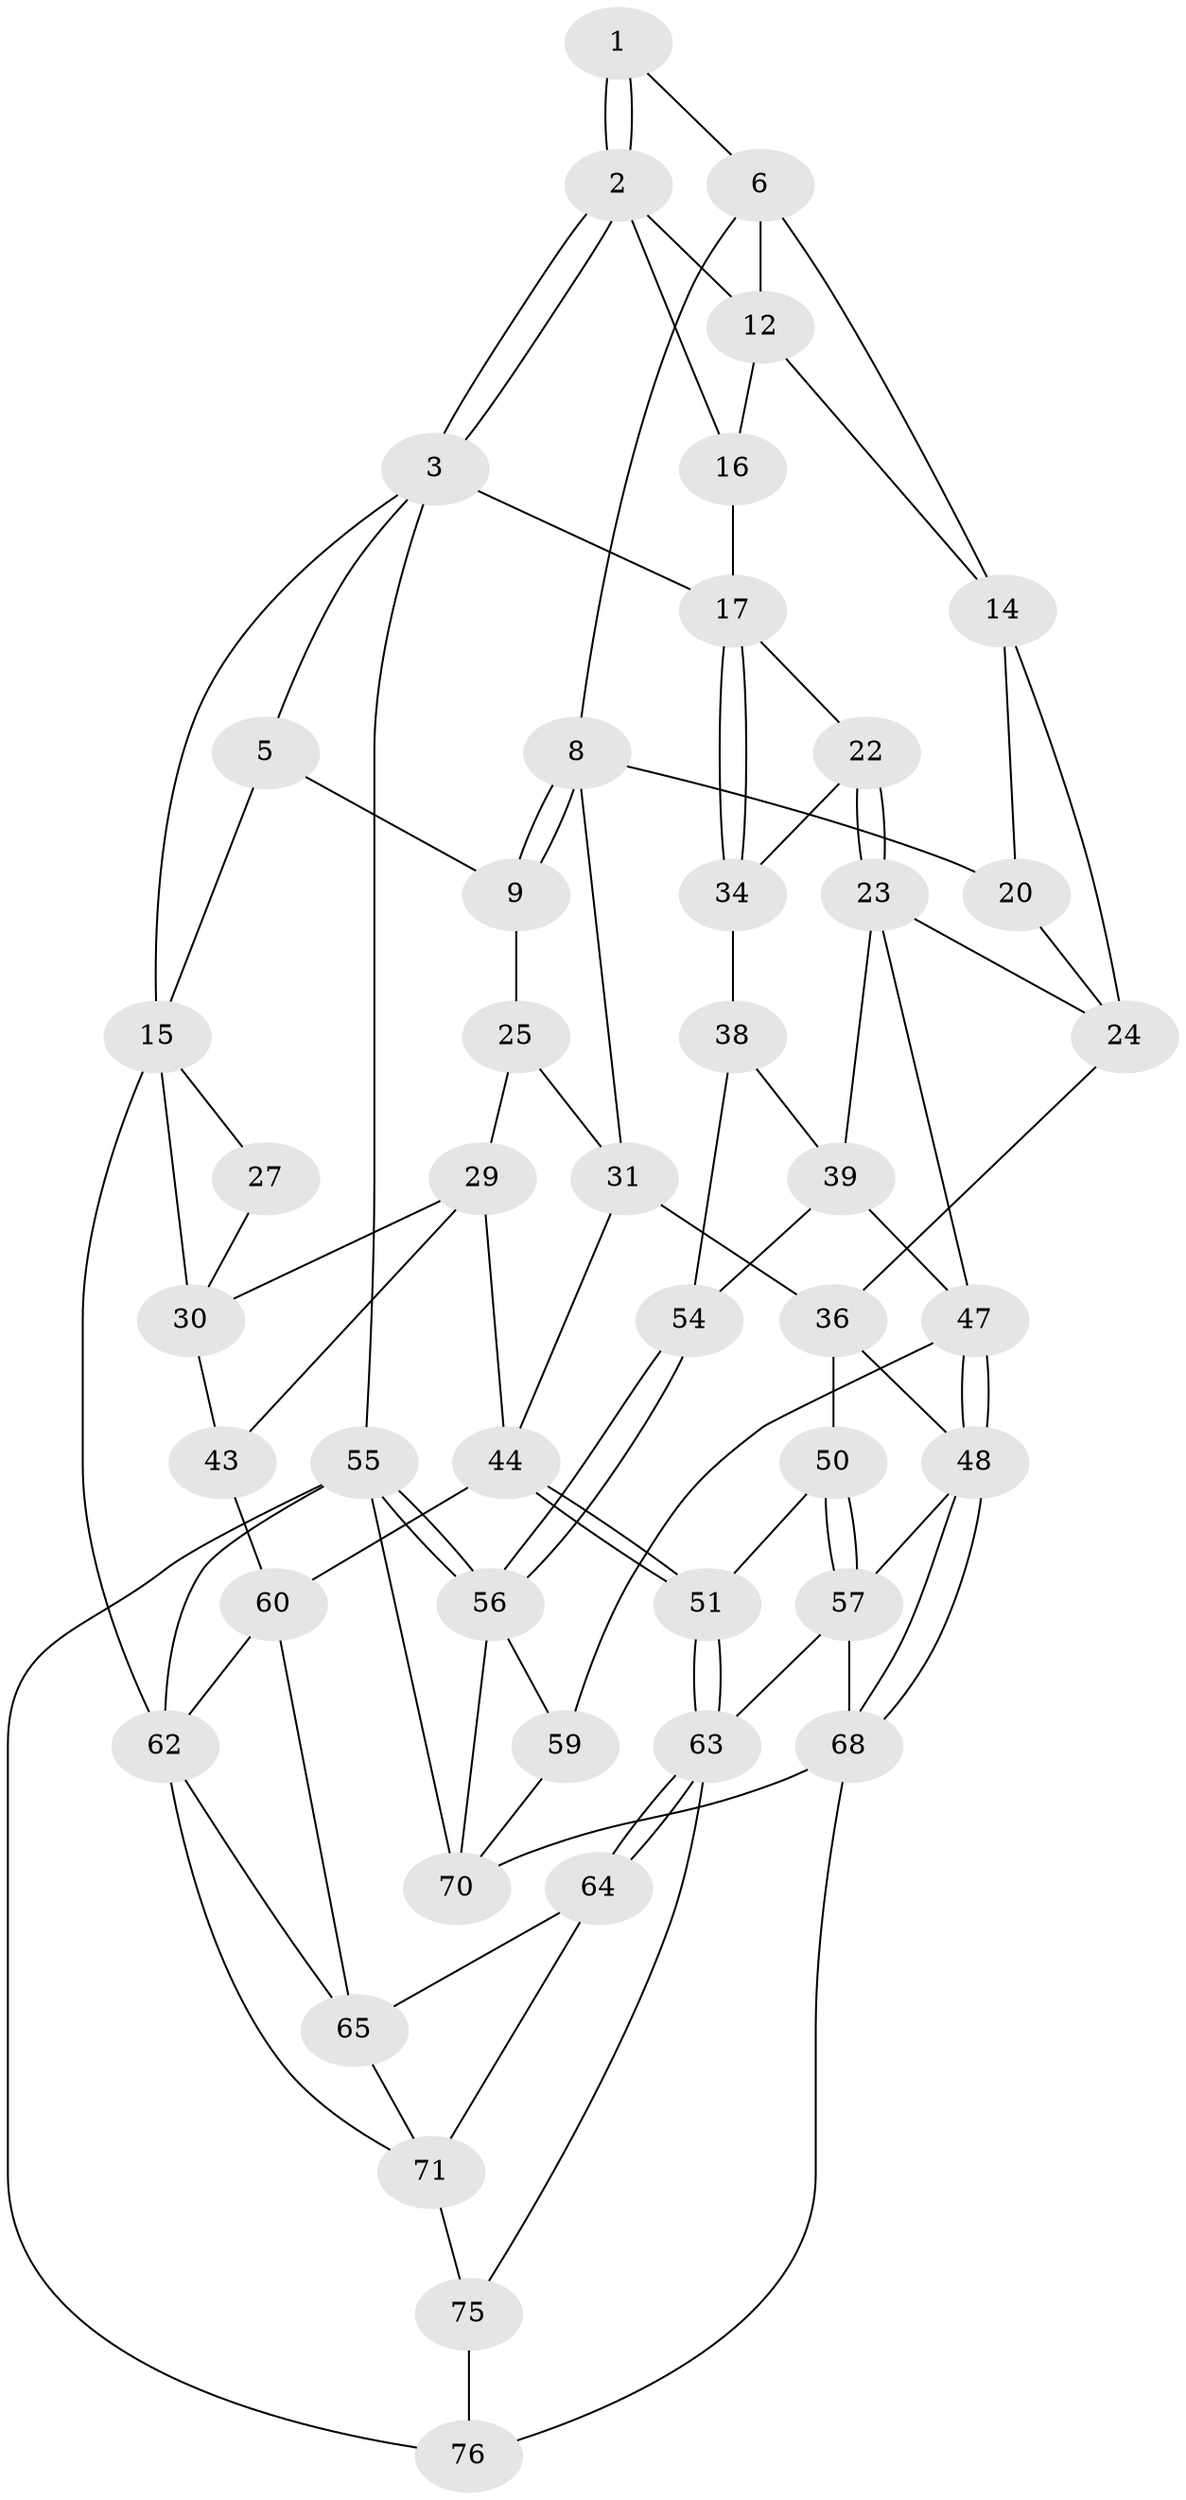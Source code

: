 // Generated by graph-tools (version 1.1) at 2025/52/02/27/25 19:52:37]
// undirected, 46 vertices, 97 edges
graph export_dot {
graph [start="1"]
  node [color=gray90,style=filled];
  1 [pos="+0.8219542971942506+0"];
  2 [pos="+0.9838815926327272+0.10948097597962571",super="+11"];
  3 [pos="+1+0.051503795790096174",super="+4"];
  5 [pos="+0.7988787837807247+0",super="+10"];
  6 [pos="+0.8046338065593942+0.02674297263978598",super="+7"];
  8 [pos="+0.43327617069096247+0.08386138899846002",super="+21"];
  9 [pos="+0.4022352590479992+0.048278885106350596"];
  12 [pos="+0.8088437570214673+0.06905291305118909",super="+13"];
  14 [pos="+0.6985138984376759+0.21597824788192482",super="+19"];
  15 [pos="+0+0",super="+26"];
  16 [pos="+0.8759432343328543+0.23563387759189847"];
  17 [pos="+1+0.24905770805035674",super="+18"];
  20 [pos="+0.5406392691004157+0.34532360520742833"];
  22 [pos="+0.8861743763247385+0.3325451996793946"];
  23 [pos="+0.766363027013402+0.4064585727145385",super="+40"];
  24 [pos="+0.7402741937846636+0.40615277769909164",super="+33"];
  25 [pos="+0.3530097659859851+0.09113691733000776",super="+28"];
  27 [pos="+0.16096999664515954+0.137246347143867"];
  29 [pos="+0.10661958584694958+0.36698087200111584",super="+42"];
  30 [pos="+0+0.2555154766815534",super="+41"];
  31 [pos="+0.43721191233043966+0.41355691803390116",super="+32"];
  34 [pos="+1+0.4741083618150878",super="+35"];
  36 [pos="+0.6409872173868578+0.5412838055615716",super="+37"];
  38 [pos="+0.9193941604653221+0.47429311569399885",super="+46"];
  39 [pos="+0.8835579976945499+0.5129851291144303",super="+52"];
  43 [pos="+0+0.6200204019398977"];
  44 [pos="+0.28198431391288065+0.6120034136894659",super="+45"];
  47 [pos="+0.7120974281216024+0.672868409209252",super="+53"];
  48 [pos="+0.7024684326841042+0.676942775819368",super="+49"];
  50 [pos="+0.43367018772549343+0.644055192815598"];
  51 [pos="+0.29108589693810666+0.6242151988254544"];
  54 [pos="+1+0.7074637163887114"];
  55 [pos="+1+1",super="+78"];
  56 [pos="+1+0.7139900964410087",super="+58"];
  57 [pos="+0.5319492560188157+0.6880785553562933",super="+66"];
  59 [pos="+0.9149271251511591+0.8130129487620841"];
  60 [pos="+0+0.7324785540678972",super="+61"];
  62 [pos="+0+1",super="+73"];
  63 [pos="+0.27639033517697736+0.7782370036913643",super="+67"];
  64 [pos="+0.21354946969503646+0.7925799633230909"];
  65 [pos="+0.0527470661094476+0.7790141757370346",super="+72"];
  68 [pos="+0.7509728054007321+0.822206830558973",super="+69"];
  70 [pos="+0.8143775889506328+0.8597126222805679",super="+77"];
  71 [pos="+0.151810552359225+0.8728421256205149",super="+74"];
  75 [pos="+0.3485166444440069+1"];
  76 [pos="+0.4654533352671686+1"];
  1 -- 2;
  1 -- 2;
  1 -- 6;
  2 -- 3;
  2 -- 3;
  2 -- 16;
  2 -- 12;
  3 -- 17;
  3 -- 15;
  3 -- 5;
  3 -- 55;
  5 -- 9;
  5 -- 15;
  6 -- 12;
  6 -- 8;
  6 -- 14;
  8 -- 9;
  8 -- 9;
  8 -- 20;
  8 -- 31;
  9 -- 25;
  12 -- 16;
  12 -- 14;
  14 -- 24;
  14 -- 20;
  15 -- 62;
  15 -- 27;
  15 -- 30;
  16 -- 17;
  17 -- 34;
  17 -- 34;
  17 -- 22;
  20 -- 24;
  22 -- 23;
  22 -- 23;
  22 -- 34;
  23 -- 24;
  23 -- 47;
  23 -- 39;
  24 -- 36;
  25 -- 29;
  25 -- 31;
  27 -- 30;
  29 -- 30;
  29 -- 43;
  29 -- 44;
  30 -- 43;
  31 -- 36;
  31 -- 44;
  34 -- 38 [weight=2];
  36 -- 50;
  36 -- 48;
  38 -- 39;
  38 -- 54;
  39 -- 47;
  39 -- 54;
  43 -- 60;
  44 -- 51;
  44 -- 51;
  44 -- 60;
  47 -- 48;
  47 -- 48;
  47 -- 59;
  48 -- 68;
  48 -- 68;
  48 -- 57;
  50 -- 51;
  50 -- 57;
  50 -- 57;
  51 -- 63;
  51 -- 63;
  54 -- 56;
  54 -- 56;
  55 -- 56;
  55 -- 56;
  55 -- 62;
  55 -- 76;
  55 -- 70;
  56 -- 59;
  56 -- 70;
  57 -- 63;
  57 -- 68;
  59 -- 70;
  60 -- 65;
  60 -- 62;
  62 -- 71;
  62 -- 65;
  63 -- 64;
  63 -- 64;
  63 -- 75;
  64 -- 65;
  64 -- 71;
  65 -- 71;
  68 -- 70;
  68 -- 76;
  71 -- 75;
  75 -- 76;
}
